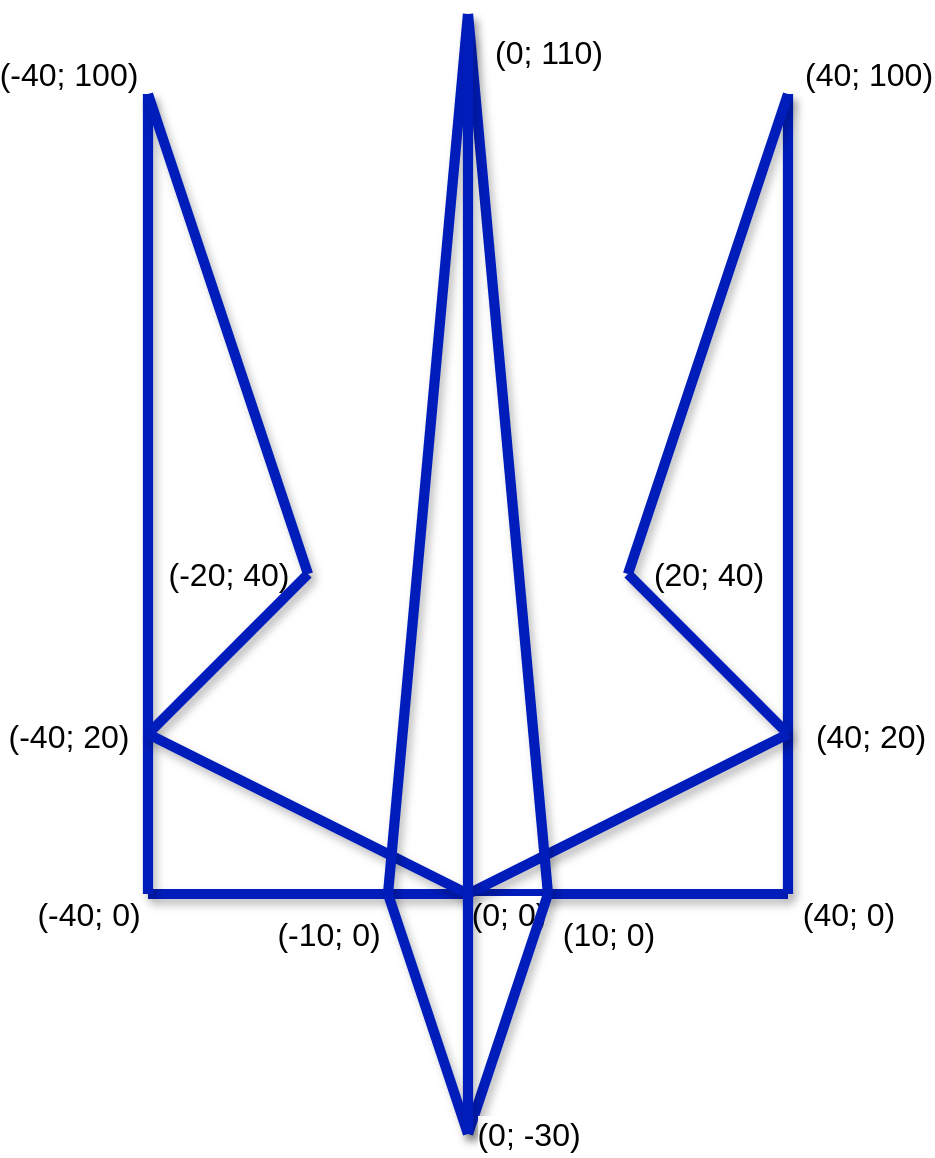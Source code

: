 <mxfile version="24.6.4" type="device">
  <diagram name="Page-1" id="dhCX2PEa0En4TlWQZawa">
    <mxGraphModel dx="1228" dy="1618" grid="1" gridSize="10" guides="1" tooltips="1" connect="1" arrows="1" fold="1" page="1" pageScale="1" pageWidth="1169" pageHeight="827" math="0" shadow="0">
      <root>
        <mxCell id="0" />
        <mxCell id="1" parent="0" />
        <mxCell id="9jSOmkl2k2fKbcfJFSQV-1" value="" style="endArrow=none;html=1;rounded=0;fontSize=16;shadow=1;strokeWidth=5.118;fillColor=#0050ef;strokeColor=#001DBC;" edge="1" parent="1">
          <mxGeometry width="50" height="50" relative="1" as="geometry">
            <mxPoint x="440" y="440" as="sourcePoint" />
            <mxPoint x="760" y="440" as="targetPoint" />
          </mxGeometry>
        </mxCell>
        <mxCell id="9jSOmkl2k2fKbcfJFSQV-2" value="(0; 0)" style="edgeLabel;html=1;align=center;verticalAlign=middle;resizable=0;points=[];fontSize=16;shadow=1;" vertex="1" connectable="0" parent="9jSOmkl2k2fKbcfJFSQV-1">
          <mxGeometry x="0.294" relative="1" as="geometry">
            <mxPoint x="-27" y="10" as="offset" />
          </mxGeometry>
        </mxCell>
        <mxCell id="9jSOmkl2k2fKbcfJFSQV-3" value="(40; 0)" style="edgeLabel;html=1;align=center;verticalAlign=middle;resizable=0;points=[];fontSize=16;shadow=1;" vertex="1" connectable="0" parent="9jSOmkl2k2fKbcfJFSQV-1">
          <mxGeometry x="0.825" y="-2" relative="1" as="geometry">
            <mxPoint x="58" y="8" as="offset" />
          </mxGeometry>
        </mxCell>
        <mxCell id="9jSOmkl2k2fKbcfJFSQV-4" value="(-40; 0)" style="edgeLabel;html=1;align=center;verticalAlign=middle;resizable=0;points=[];fontSize=16;shadow=1;" vertex="1" connectable="0" parent="9jSOmkl2k2fKbcfJFSQV-1">
          <mxGeometry x="-0.906" relative="1" as="geometry">
            <mxPoint x="-45" y="10" as="offset" />
          </mxGeometry>
        </mxCell>
        <mxCell id="9jSOmkl2k2fKbcfJFSQV-5" value="" style="endArrow=none;html=1;rounded=0;fontSize=16;shadow=1;strokeWidth=5.118;fillColor=#0050ef;strokeColor=#001DBC;" edge="1" parent="1">
          <mxGeometry width="50" height="50" relative="1" as="geometry">
            <mxPoint x="760" y="440" as="sourcePoint" />
            <mxPoint x="760" y="40" as="targetPoint" />
          </mxGeometry>
        </mxCell>
        <mxCell id="9jSOmkl2k2fKbcfJFSQV-6" value="(40; 100)" style="edgeLabel;html=1;align=center;verticalAlign=middle;resizable=0;points=[];fontSize=16;shadow=1;" vertex="1" connectable="0" parent="9jSOmkl2k2fKbcfJFSQV-5">
          <mxGeometry x="0.915" relative="1" as="geometry">
            <mxPoint x="40" y="-27" as="offset" />
          </mxGeometry>
        </mxCell>
        <mxCell id="9jSOmkl2k2fKbcfJFSQV-7" value="" style="endArrow=none;html=1;rounded=0;fontSize=16;shadow=1;strokeWidth=5.118;fillColor=#0050ef;strokeColor=#001DBC;" edge="1" parent="1">
          <mxGeometry width="50" height="50" relative="1" as="geometry">
            <mxPoint x="440" y="440" as="sourcePoint" />
            <mxPoint x="440" y="40" as="targetPoint" />
          </mxGeometry>
        </mxCell>
        <mxCell id="9jSOmkl2k2fKbcfJFSQV-8" value="(-40; 100)" style="edgeLabel;html=1;align=center;verticalAlign=middle;resizable=0;points=[];fontSize=16;shadow=1;" vertex="1" connectable="0" parent="9jSOmkl2k2fKbcfJFSQV-7">
          <mxGeometry x="0.915" relative="1" as="geometry">
            <mxPoint x="-40" y="-27" as="offset" />
          </mxGeometry>
        </mxCell>
        <mxCell id="9jSOmkl2k2fKbcfJFSQV-9" value="" style="endArrow=none;html=1;rounded=0;fontSize=16;shadow=1;strokeWidth=5.118;fillColor=#0050ef;strokeColor=#001DBC;" edge="1" parent="1">
          <mxGeometry width="50" height="50" relative="1" as="geometry">
            <mxPoint x="680" y="280" as="sourcePoint" />
            <mxPoint x="760" y="40" as="targetPoint" />
          </mxGeometry>
        </mxCell>
        <mxCell id="9jSOmkl2k2fKbcfJFSQV-10" value="(20; 40)" style="edgeLabel;html=1;align=center;verticalAlign=middle;resizable=0;points=[];fontSize=16;shadow=1;" vertex="1" connectable="0" parent="9jSOmkl2k2fKbcfJFSQV-9">
          <mxGeometry x="-0.9" relative="1" as="geometry">
            <mxPoint x="36" y="12" as="offset" />
          </mxGeometry>
        </mxCell>
        <mxCell id="9jSOmkl2k2fKbcfJFSQV-11" value="" style="endArrow=none;html=1;rounded=0;fontSize=16;shadow=1;strokeWidth=5.118;fillColor=#0050ef;strokeColor=#001DBC;" edge="1" parent="1">
          <mxGeometry width="50" height="50" relative="1" as="geometry">
            <mxPoint x="760" y="360" as="sourcePoint" />
            <mxPoint x="680" y="280" as="targetPoint" />
          </mxGeometry>
        </mxCell>
        <mxCell id="9jSOmkl2k2fKbcfJFSQV-12" value="(40; 20)" style="edgeLabel;html=1;align=center;verticalAlign=middle;resizable=0;points=[];fontSize=16;shadow=1;" vertex="1" connectable="0" parent="9jSOmkl2k2fKbcfJFSQV-11">
          <mxGeometry x="-0.725" y="-1" relative="1" as="geometry">
            <mxPoint x="51" y="12" as="offset" />
          </mxGeometry>
        </mxCell>
        <mxCell id="9jSOmkl2k2fKbcfJFSQV-13" value="" style="endArrow=none;html=1;rounded=0;fontSize=16;shadow=1;strokeWidth=5.118;fillColor=#0050ef;strokeColor=#001DBC;" edge="1" parent="1">
          <mxGeometry width="50" height="50" relative="1" as="geometry">
            <mxPoint x="520" y="280" as="sourcePoint" />
            <mxPoint x="440" y="40" as="targetPoint" />
          </mxGeometry>
        </mxCell>
        <mxCell id="9jSOmkl2k2fKbcfJFSQV-14" value="(-20; 40)" style="edgeLabel;html=1;align=center;verticalAlign=middle;resizable=0;points=[];fontSize=16;shadow=1;" vertex="1" connectable="0" parent="9jSOmkl2k2fKbcfJFSQV-13">
          <mxGeometry x="-0.9" relative="1" as="geometry">
            <mxPoint x="-36" y="12" as="offset" />
          </mxGeometry>
        </mxCell>
        <mxCell id="9jSOmkl2k2fKbcfJFSQV-15" value="" style="endArrow=none;html=1;rounded=0;fontSize=16;shadow=1;strokeWidth=5.118;fillColor=#0050ef;strokeColor=#001DBC;" edge="1" parent="1">
          <mxGeometry width="50" height="50" relative="1" as="geometry">
            <mxPoint x="440" y="360" as="sourcePoint" />
            <mxPoint x="520" y="280" as="targetPoint" />
          </mxGeometry>
        </mxCell>
        <mxCell id="9jSOmkl2k2fKbcfJFSQV-16" value="(-40; 20)" style="edgeLabel;html=1;align=center;verticalAlign=middle;resizable=0;points=[];fontSize=16;shadow=1;" vertex="1" connectable="0" parent="9jSOmkl2k2fKbcfJFSQV-15">
          <mxGeometry x="-0.725" y="-1" relative="1" as="geometry">
            <mxPoint x="-52" y="11" as="offset" />
          </mxGeometry>
        </mxCell>
        <mxCell id="9jSOmkl2k2fKbcfJFSQV-17" value="" style="endArrow=none;html=1;rounded=0;fontSize=16;shadow=1;strokeWidth=5.118;fillColor=#0050ef;strokeColor=#001DBC;" edge="1" parent="1">
          <mxGeometry width="50" height="50" relative="1" as="geometry">
            <mxPoint x="600" y="440" as="sourcePoint" />
            <mxPoint x="440" y="360" as="targetPoint" />
          </mxGeometry>
        </mxCell>
        <mxCell id="9jSOmkl2k2fKbcfJFSQV-18" value="" style="endArrow=none;html=1;rounded=0;fontSize=16;shadow=1;strokeWidth=5.118;fillColor=#0050ef;strokeColor=#001DBC;" edge="1" parent="1">
          <mxGeometry width="50" height="50" relative="1" as="geometry">
            <mxPoint x="600" y="440" as="sourcePoint" />
            <mxPoint x="760" y="360" as="targetPoint" />
          </mxGeometry>
        </mxCell>
        <mxCell id="9jSOmkl2k2fKbcfJFSQV-19" value="" style="endArrow=none;html=1;rounded=0;fontSize=16;shadow=1;strokeWidth=5.118;fillColor=#0050ef;strokeColor=#001DBC;" edge="1" parent="1">
          <mxGeometry width="50" height="50" relative="1" as="geometry">
            <mxPoint x="560" y="440" as="sourcePoint" />
            <mxPoint x="600" as="targetPoint" />
          </mxGeometry>
        </mxCell>
        <mxCell id="9jSOmkl2k2fKbcfJFSQV-20" value="" style="endArrow=none;html=1;rounded=0;fontSize=16;shadow=1;strokeWidth=5.118;fillColor=#0050ef;strokeColor=#001DBC;" edge="1" parent="1">
          <mxGeometry width="50" height="50" relative="1" as="geometry">
            <mxPoint x="640" y="440" as="sourcePoint" />
            <mxPoint x="600" as="targetPoint" />
          </mxGeometry>
        </mxCell>
        <mxCell id="9jSOmkl2k2fKbcfJFSQV-21" value="(0; 110)" style="edgeLabel;html=1;align=center;verticalAlign=middle;resizable=0;points=[];fontSize=16;shadow=1;" vertex="1" connectable="0" parent="9jSOmkl2k2fKbcfJFSQV-20">
          <mxGeometry x="0.915" y="3" relative="1" as="geometry">
            <mxPoint x="41" as="offset" />
          </mxGeometry>
        </mxCell>
        <mxCell id="9jSOmkl2k2fKbcfJFSQV-22" value="" style="endArrow=none;html=1;rounded=0;fontSize=16;shadow=1;strokeWidth=5.118;fillColor=#0050ef;strokeColor=#001DBC;" edge="1" parent="1">
          <mxGeometry width="50" height="50" relative="1" as="geometry">
            <mxPoint x="600" y="560" as="sourcePoint" />
            <mxPoint x="560" y="440" as="targetPoint" />
          </mxGeometry>
        </mxCell>
        <mxCell id="9jSOmkl2k2fKbcfJFSQV-24" value="(-10; 0)" style="edgeLabel;html=1;align=center;verticalAlign=middle;resizable=0;points=[];fontSize=16;shadow=1;" vertex="1" connectable="0" parent="9jSOmkl2k2fKbcfJFSQV-22">
          <mxGeometry x="0.75" relative="1" as="geometry">
            <mxPoint x="-35" y="5" as="offset" />
          </mxGeometry>
        </mxCell>
        <mxCell id="9jSOmkl2k2fKbcfJFSQV-25" value="" style="endArrow=none;html=1;rounded=0;fontSize=16;shadow=1;strokeWidth=5.118;fillColor=#0050ef;strokeColor=#001DBC;" edge="1" parent="1">
          <mxGeometry width="50" height="50" relative="1" as="geometry">
            <mxPoint x="600" y="560" as="sourcePoint" />
            <mxPoint x="640" y="440" as="targetPoint" />
          </mxGeometry>
        </mxCell>
        <mxCell id="9jSOmkl2k2fKbcfJFSQV-26" value="(10; 0)" style="edgeLabel;html=1;align=center;verticalAlign=middle;resizable=0;points=[];fontSize=16;shadow=1;" vertex="1" connectable="0" parent="9jSOmkl2k2fKbcfJFSQV-25">
          <mxGeometry x="0.75" relative="1" as="geometry">
            <mxPoint x="35" y="5" as="offset" />
          </mxGeometry>
        </mxCell>
        <mxCell id="9jSOmkl2k2fKbcfJFSQV-27" value="(0; -30)" style="edgeLabel;html=1;align=center;verticalAlign=middle;resizable=0;points=[];fontSize=16;shadow=1;" vertex="1" connectable="0" parent="9jSOmkl2k2fKbcfJFSQV-25">
          <mxGeometry x="-0.745" y="-1" relative="1" as="geometry">
            <mxPoint x="24" y="15" as="offset" />
          </mxGeometry>
        </mxCell>
        <mxCell id="9jSOmkl2k2fKbcfJFSQV-28" value="" style="endArrow=none;html=1;rounded=0;fontSize=16;shadow=1;strokeWidth=5.118;fillColor=#0050ef;strokeColor=#001DBC;" edge="1" parent="1">
          <mxGeometry width="50" height="50" relative="1" as="geometry">
            <mxPoint x="600" y="560" as="sourcePoint" />
            <mxPoint x="600" y="10" as="targetPoint" />
          </mxGeometry>
        </mxCell>
      </root>
    </mxGraphModel>
  </diagram>
</mxfile>
